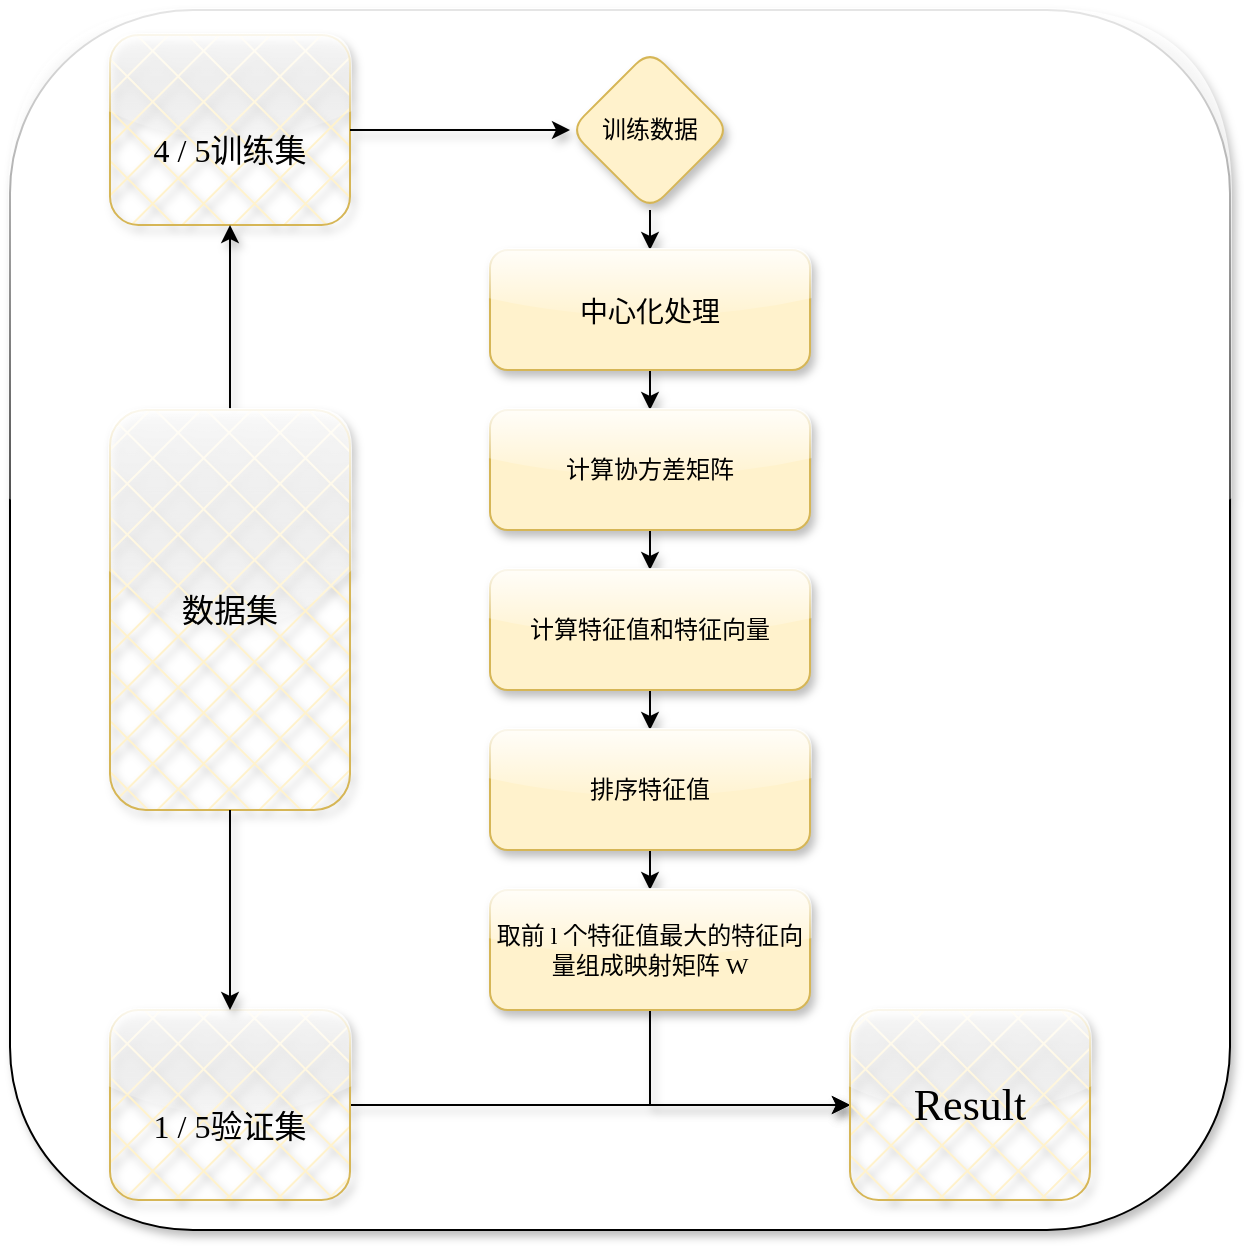 <mxfile version="16.1.2" type="github">
  <diagram id="ZqX5bjZCY6OoEeu_04Lr" name="第 1 页">
    <mxGraphModel dx="925" dy="1715" grid="1" gridSize="10" guides="1" tooltips="1" connect="1" arrows="1" fold="1" page="1" pageScale="1" pageWidth="827" pageHeight="1169" math="0" shadow="0">
      <root>
        <mxCell id="0" />
        <mxCell id="1" parent="0" />
        <mxCell id="sgaW8O5z55EyjBEZu0Za-25" value="" style="rounded=1;whiteSpace=wrap;html=1;shadow=1;glass=1;labelBackgroundColor=none;labelBorderColor=none;sketch=0;fontFamily=Comic Sans MS;gradientDirection=south;" vertex="1" parent="1">
          <mxGeometry x="40" y="-110" width="610" height="610" as="geometry" />
        </mxCell>
        <mxCell id="sgaW8O5z55EyjBEZu0Za-1" value="&lt;br style=&quot;font-size: 16px;&quot;&gt;4 / 5训练集" style="rounded=1;whiteSpace=wrap;html=1;fontFamily=Comic Sans MS;fontStyle=0;labelBackgroundColor=none;labelBorderColor=none;glass=1;shadow=1;fontSize=16;verticalAlign=middle;sketch=0;fillStyle=cross-hatch;fillColor=#fff2cc;strokeColor=#d6b656;" vertex="1" parent="1">
          <mxGeometry x="90" y="-97.5" width="120" height="95" as="geometry" />
        </mxCell>
        <mxCell id="sgaW8O5z55EyjBEZu0Za-6" value="" style="edgeStyle=orthogonalEdgeStyle;rounded=0;orthogonalLoop=1;jettySize=auto;html=1;fontFamily=Comic Sans MS;shadow=1;labelBackgroundColor=none;fontStyle=0" edge="1" parent="1" source="sgaW8O5z55EyjBEZu0Za-3" target="sgaW8O5z55EyjBEZu0Za-5">
          <mxGeometry relative="1" as="geometry" />
        </mxCell>
        <mxCell id="sgaW8O5z55EyjBEZu0Za-3" value="训练数据" style="rhombus;whiteSpace=wrap;html=1;fontFamily=Comic Sans MS;rounded=1;fontStyle=0;labelBackgroundColor=none;labelBorderColor=none;glass=1;shadow=1;fillColor=#fff2cc;strokeColor=#d6b656;" vertex="1" parent="1">
          <mxGeometry x="320" y="-90" width="80" height="80" as="geometry" />
        </mxCell>
        <mxCell id="sgaW8O5z55EyjBEZu0Za-8" value="" style="edgeStyle=orthogonalEdgeStyle;rounded=0;orthogonalLoop=1;jettySize=auto;html=1;fontFamily=Comic Sans MS;shadow=1;labelBackgroundColor=none;fontStyle=0" edge="1" parent="1" source="sgaW8O5z55EyjBEZu0Za-5" target="sgaW8O5z55EyjBEZu0Za-7">
          <mxGeometry relative="1" as="geometry" />
        </mxCell>
        <mxCell id="sgaW8O5z55EyjBEZu0Za-5" value="&lt;span style=&quot;font-size: 10.5pt&quot;&gt;中心化处理&lt;/span&gt;&lt;span style=&quot;font-size: medium&quot;&gt;&lt;/span&gt;" style="whiteSpace=wrap;html=1;fontFamily=Comic Sans MS;rounded=1;fontStyle=0;labelBackgroundColor=none;labelBorderColor=none;glass=1;shadow=1;fillColor=#fff2cc;strokeColor=#d6b656;" vertex="1" parent="1">
          <mxGeometry x="280" y="10" width="160" height="60" as="geometry" />
        </mxCell>
        <mxCell id="sgaW8O5z55EyjBEZu0Za-10" value="" style="edgeStyle=orthogonalEdgeStyle;rounded=0;orthogonalLoop=1;jettySize=auto;html=1;fontFamily=Comic Sans MS;shadow=1;labelBackgroundColor=none;fontStyle=0" edge="1" parent="1" source="sgaW8O5z55EyjBEZu0Za-7" target="sgaW8O5z55EyjBEZu0Za-9">
          <mxGeometry relative="1" as="geometry" />
        </mxCell>
        <mxCell id="sgaW8O5z55EyjBEZu0Za-7" value="计算协方差矩阵" style="whiteSpace=wrap;html=1;fontFamily=Comic Sans MS;rounded=1;fontStyle=0;labelBackgroundColor=none;labelBorderColor=none;glass=1;shadow=1;fillColor=#fff2cc;strokeColor=#d6b656;" vertex="1" parent="1">
          <mxGeometry x="280" y="90" width="160" height="60" as="geometry" />
        </mxCell>
        <mxCell id="sgaW8O5z55EyjBEZu0Za-12" value="" style="edgeStyle=orthogonalEdgeStyle;rounded=0;orthogonalLoop=1;jettySize=auto;html=1;fontFamily=Comic Sans MS;shadow=1;labelBackgroundColor=none;fontStyle=0" edge="1" parent="1" source="sgaW8O5z55EyjBEZu0Za-9" target="sgaW8O5z55EyjBEZu0Za-11">
          <mxGeometry relative="1" as="geometry" />
        </mxCell>
        <mxCell id="sgaW8O5z55EyjBEZu0Za-9" value="计算特征值和特征向量" style="whiteSpace=wrap;html=1;fontFamily=Comic Sans MS;rounded=1;fontStyle=0;labelBackgroundColor=none;labelBorderColor=none;glass=1;shadow=1;fillColor=#fff2cc;strokeColor=#d6b656;" vertex="1" parent="1">
          <mxGeometry x="280" y="170" width="160" height="60" as="geometry" />
        </mxCell>
        <mxCell id="sgaW8O5z55EyjBEZu0Za-14" value="" style="edgeStyle=orthogonalEdgeStyle;rounded=0;orthogonalLoop=1;jettySize=auto;html=1;fontFamily=Comic Sans MS;shadow=1;labelBackgroundColor=none;fontStyle=0" edge="1" parent="1" source="sgaW8O5z55EyjBEZu0Za-11" target="sgaW8O5z55EyjBEZu0Za-13">
          <mxGeometry relative="1" as="geometry" />
        </mxCell>
        <mxCell id="sgaW8O5z55EyjBEZu0Za-11" value="排序特征值" style="whiteSpace=wrap;html=1;fontFamily=Comic Sans MS;rounded=1;fontStyle=0;labelBackgroundColor=none;labelBorderColor=none;glass=1;shadow=1;fillColor=#fff2cc;strokeColor=#d6b656;" vertex="1" parent="1">
          <mxGeometry x="280" y="250" width="160" height="60" as="geometry" />
        </mxCell>
        <mxCell id="sgaW8O5z55EyjBEZu0Za-19" style="edgeStyle=orthogonalEdgeStyle;rounded=0;orthogonalLoop=1;jettySize=auto;html=1;exitX=0.5;exitY=1;exitDx=0;exitDy=0;entryX=0;entryY=0.5;entryDx=0;entryDy=0;fontFamily=Comic Sans MS;shadow=1;labelBackgroundColor=none;fontStyle=0" edge="1" parent="1" source="sgaW8O5z55EyjBEZu0Za-13" target="sgaW8O5z55EyjBEZu0Za-17">
          <mxGeometry relative="1" as="geometry" />
        </mxCell>
        <mxCell id="sgaW8O5z55EyjBEZu0Za-13" value="取前 l 个特征值最大的特征向量组成映射矩阵 W" style="whiteSpace=wrap;html=1;fontFamily=Comic Sans MS;rounded=1;fontStyle=0;labelBackgroundColor=none;labelBorderColor=none;glass=1;shadow=1;fillColor=#fff2cc;strokeColor=#d6b656;" vertex="1" parent="1">
          <mxGeometry x="280" y="330" width="160" height="60" as="geometry" />
        </mxCell>
        <mxCell id="sgaW8O5z55EyjBEZu0Za-15" value="" style="endArrow=classic;html=1;rounded=0;fontFamily=Comic Sans MS;entryX=0;entryY=0.5;entryDx=0;entryDy=0;exitX=1;exitY=0.5;exitDx=0;exitDy=0;edgeStyle=orthogonalEdgeStyle;shadow=1;labelBackgroundColor=none;fontStyle=0" edge="1" parent="1" source="sgaW8O5z55EyjBEZu0Za-1" target="sgaW8O5z55EyjBEZu0Za-3">
          <mxGeometry width="50" height="50" relative="1" as="geometry">
            <mxPoint x="350" y="70" as="sourcePoint" />
            <mxPoint x="400" y="20" as="targetPoint" />
          </mxGeometry>
        </mxCell>
        <mxCell id="sgaW8O5z55EyjBEZu0Za-18" value="" style="edgeStyle=orthogonalEdgeStyle;rounded=0;orthogonalLoop=1;jettySize=auto;html=1;fontFamily=Comic Sans MS;shadow=1;labelBackgroundColor=none;fontStyle=0" edge="1" parent="1" source="sgaW8O5z55EyjBEZu0Za-16" target="sgaW8O5z55EyjBEZu0Za-17">
          <mxGeometry relative="1" as="geometry" />
        </mxCell>
        <mxCell id="sgaW8O5z55EyjBEZu0Za-16" value="&lt;br style=&quot;font-size: 16px;&quot;&gt;1 / 5验证集" style="rounded=1;whiteSpace=wrap;html=1;fontFamily=Comic Sans MS;fontStyle=0;labelBackgroundColor=none;labelBorderColor=none;glass=1;shadow=1;fontSize=16;verticalAlign=middle;sketch=0;fillStyle=cross-hatch;fillColor=#fff2cc;strokeColor=#d6b656;" vertex="1" parent="1">
          <mxGeometry x="90" y="390" width="120" height="95" as="geometry" />
        </mxCell>
        <mxCell id="sgaW8O5z55EyjBEZu0Za-17" value="Result" style="rounded=1;whiteSpace=wrap;html=1;fontFamily=Comic Sans MS;fontStyle=0;labelBackgroundColor=none;labelBorderColor=none;glass=1;shadow=1;sketch=0;fillStyle=cross-hatch;fontSize=22;fillColor=#fff2cc;strokeColor=#d6b656;" vertex="1" parent="1">
          <mxGeometry x="460" y="390" width="120" height="95" as="geometry" />
        </mxCell>
        <mxCell id="sgaW8O5z55EyjBEZu0Za-23" style="edgeStyle=orthogonalEdgeStyle;rounded=0;orthogonalLoop=1;jettySize=auto;html=1;exitX=0.5;exitY=0;exitDx=0;exitDy=0;fontFamily=Comic Sans MS;shadow=1;labelBackgroundColor=none;fontStyle=0" edge="1" parent="1" source="sgaW8O5z55EyjBEZu0Za-20" target="sgaW8O5z55EyjBEZu0Za-1">
          <mxGeometry relative="1" as="geometry" />
        </mxCell>
        <mxCell id="sgaW8O5z55EyjBEZu0Za-20" value="数据集" style="rounded=1;whiteSpace=wrap;html=1;fontFamily=Comic Sans MS;fontStyle=0;labelBackgroundColor=none;labelBorderColor=none;glass=1;shadow=1;sketch=0;fontSize=16;verticalAlign=middle;fillStyle=cross-hatch;fillColor=#fff2cc;strokeColor=#d6b656;" vertex="1" parent="1">
          <mxGeometry x="90" y="90" width="120" height="200" as="geometry" />
        </mxCell>
        <mxCell id="sgaW8O5z55EyjBEZu0Za-22" value="&lt;meta charset=&quot;utf-8&quot;&gt;&lt;span style=&quot;color: rgba(0, 0, 0, 0); font-size: 0px; font-style: normal; letter-spacing: normal; text-indent: 0px; text-transform: none; word-spacing: 0px; display: inline; float: none;&quot;&gt;&amp;nbsp;&lt;/span&gt;" style="endArrow=classic;html=1;rounded=0;fontFamily=Comic Sans MS;exitX=0.5;exitY=1;exitDx=0;exitDy=0;entryX=0.5;entryY=0;entryDx=0;entryDy=0;shadow=1;labelBackgroundColor=none;fontStyle=0" edge="1" parent="1" source="sgaW8O5z55EyjBEZu0Za-20" target="sgaW8O5z55EyjBEZu0Za-16">
          <mxGeometry width="50" height="50" relative="1" as="geometry">
            <mxPoint x="160" y="200" as="sourcePoint" />
            <mxPoint x="210" y="150" as="targetPoint" />
          </mxGeometry>
        </mxCell>
      </root>
    </mxGraphModel>
  </diagram>
</mxfile>
